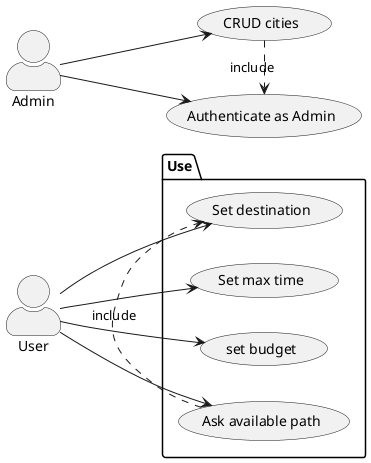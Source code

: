 @startuml
left to right direction
skinparam actorStyle awesome
:User:
:Admin:
package Use {
    User --> (Set destination)
    User --> (Set max time)
    User --> (set budget)
    User --> (Ask available path)
    (Ask available path) .> (Set destination) : include
}

Admin --> (CRUD cities)
Admin --> (Authenticate as Admin)
(CRUD cities) .> (Authenticate as Admin) : include
@enduml
